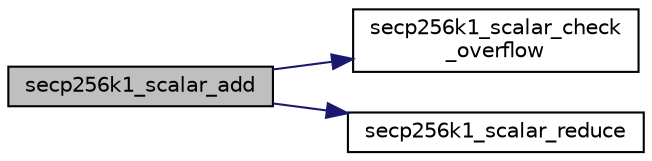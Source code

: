digraph "secp256k1_scalar_add"
{
  edge [fontname="Helvetica",fontsize="10",labelfontname="Helvetica",labelfontsize="10"];
  node [fontname="Helvetica",fontsize="10",shape=record];
  rankdir="LR";
  Node0 [label="secp256k1_scalar_add",height=0.2,width=0.4,color="black", fillcolor="grey75", style="filled", fontcolor="black"];
  Node0 -> Node1 [color="midnightblue",fontsize="10",style="solid",fontname="Helvetica"];
  Node1 [label="secp256k1_scalar_check\l_overflow",height=0.2,width=0.4,color="black", fillcolor="white", style="filled",URL="$dc/db6/scalar__8x32__impl_8h.html#a13e982915006b138de5e2b3ab68238cb"];
  Node0 -> Node2 [color="midnightblue",fontsize="10",style="solid",fontname="Helvetica"];
  Node2 [label="secp256k1_scalar_reduce",height=0.2,width=0.4,color="black", fillcolor="white", style="filled",URL="$dc/db6/scalar__8x32__impl_8h.html#a91448bca431e08547d90613f0be3420f"];
}
